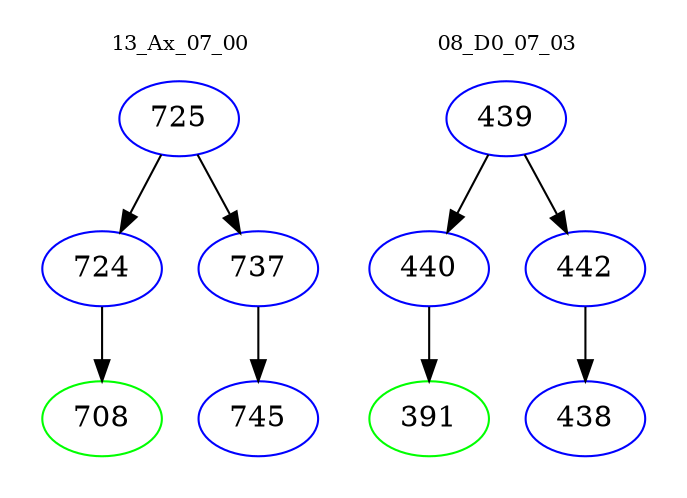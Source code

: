 digraph{
subgraph cluster_0 {
color = white
label = "13_Ax_07_00";
fontsize=10;
T0_725 [label="725", color="blue"]
T0_725 -> T0_724 [color="black"]
T0_724 [label="724", color="blue"]
T0_724 -> T0_708 [color="black"]
T0_708 [label="708", color="green"]
T0_725 -> T0_737 [color="black"]
T0_737 [label="737", color="blue"]
T0_737 -> T0_745 [color="black"]
T0_745 [label="745", color="blue"]
}
subgraph cluster_1 {
color = white
label = "08_D0_07_03";
fontsize=10;
T1_439 [label="439", color="blue"]
T1_439 -> T1_440 [color="black"]
T1_440 [label="440", color="blue"]
T1_440 -> T1_391 [color="black"]
T1_391 [label="391", color="green"]
T1_439 -> T1_442 [color="black"]
T1_442 [label="442", color="blue"]
T1_442 -> T1_438 [color="black"]
T1_438 [label="438", color="blue"]
}
}
